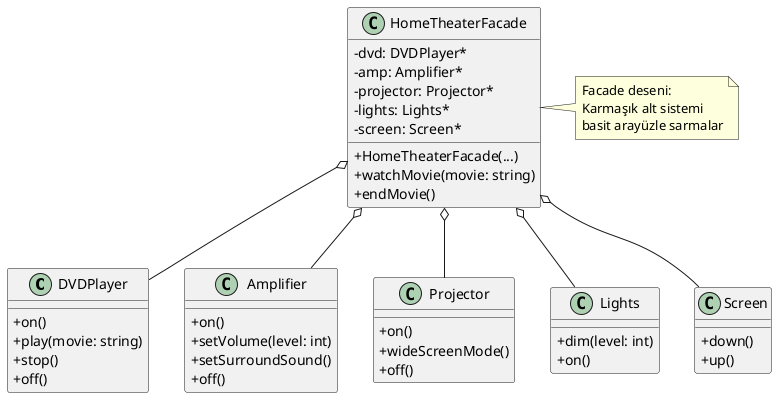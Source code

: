 @startuml
skinparam classAttributeIconSize 0

' Alt sistem sınıfları
class DVDPlayer {
    + on()
    + play(movie: string)
    + stop()
    + off()
}

class Amplifier {
    + on()
    + setVolume(level: int)
    + setSurroundSound()
    + off()
}

class Projector {
    + on()
    + wideScreenMode()
    + off()
}

class Lights {
    + dim(level: int)
    + on()
}

class Screen {
    + down()
    + up()
}

' Facade sınıfı
class HomeTheaterFacade {
    - dvd: DVDPlayer*
    - amp: Amplifier*
    - projector: Projector*
    - lights: Lights*
    - screen: Screen*
    + HomeTheaterFacade(...)
    + watchMovie(movie: string)
    + endMovie()
}

' İlişkiler
HomeTheaterFacade o-- DVDPlayer
HomeTheaterFacade o-- Amplifier
HomeTheaterFacade o-- Projector
HomeTheaterFacade o-- Lights
HomeTheaterFacade o-- Screen

note right of HomeTheaterFacade
  Facade deseni:
  Karmaşık alt sistemi
  basit arayüzle sarmalar
end note

@enduml
